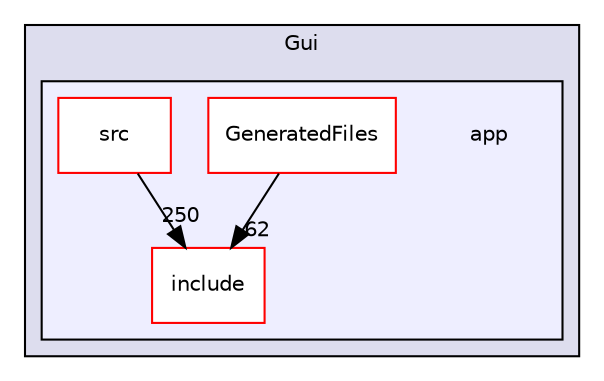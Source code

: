 digraph "Gui/app" {
  compound=true
  node [ fontsize="10", fontname="Helvetica"];
  edge [ labelfontsize="10", labelfontname="Helvetica"];
  subgraph clusterdir_afb8033ad6b5856085decaff90674dbb {
    graph [ bgcolor="#ddddee", pencolor="black", label="Gui" fontname="Helvetica", fontsize="10", URL="dir_afb8033ad6b5856085decaff90674dbb.html"]
  subgraph clusterdir_0766f0e603d074189cc5c3262cd5204c {
    graph [ bgcolor="#eeeeff", pencolor="black", label="" URL="dir_0766f0e603d074189cc5c3262cd5204c.html"];
    dir_0766f0e603d074189cc5c3262cd5204c [shape=plaintext label="app"];
    dir_df42b1de5f4ae231c3cd956ea9c3fd0c [shape=box label="GeneratedFiles" color="red" fillcolor="white" style="filled" URL="dir_df42b1de5f4ae231c3cd956ea9c3fd0c.html"];
    dir_6e89066b6e3a1edc14e01dd7a1c1fb19 [shape=box label="include" color="red" fillcolor="white" style="filled" URL="dir_6e89066b6e3a1edc14e01dd7a1c1fb19.html"];
    dir_e5f98aaa36735146fc2cfb019f0d8f3d [shape=box label="src" color="red" fillcolor="white" style="filled" URL="dir_e5f98aaa36735146fc2cfb019f0d8f3d.html"];
  }
  }
  dir_e5f98aaa36735146fc2cfb019f0d8f3d->dir_6e89066b6e3a1edc14e01dd7a1c1fb19 [headlabel="250", labeldistance=1.5 headhref="dir_000024_000004.html"];
  dir_df42b1de5f4ae231c3cd956ea9c3fd0c->dir_6e89066b6e3a1edc14e01dd7a1c1fb19 [headlabel="62", labeldistance=1.5 headhref="dir_000002_000004.html"];
}
